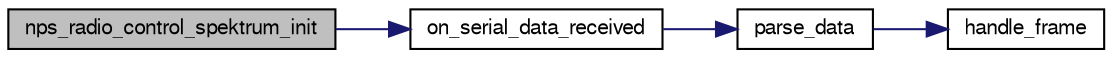 digraph "nps_radio_control_spektrum_init"
{
  edge [fontname="FreeSans",fontsize="10",labelfontname="FreeSans",labelfontsize="10"];
  node [fontname="FreeSans",fontsize="10",shape=record];
  rankdir="LR";
  Node1 [label="nps_radio_control_spektrum_init",height=0.2,width=0.4,color="black", fillcolor="grey75", style="filled", fontcolor="black"];
  Node1 -> Node2 [color="midnightblue",fontsize="10",style="solid",fontname="FreeSans"];
  Node2 [label="on_serial_data_received",height=0.2,width=0.4,color="black", fillcolor="white", style="filled",URL="$nps__radio__control__spektrum_8c.html#a96e61646754bf2df198da01db1a0349f"];
  Node2 -> Node3 [color="midnightblue",fontsize="10",style="solid",fontname="FreeSans"];
  Node3 [label="parse_data",height=0.2,width=0.4,color="black", fillcolor="white", style="filled",URL="$nps__radio__control__spektrum_8c.html#aa1a478ee9c3837d8cb5aa3a856f81463"];
  Node3 -> Node4 [color="midnightblue",fontsize="10",style="solid",fontname="FreeSans"];
  Node4 [label="handle_frame",height=0.2,width=0.4,color="black", fillcolor="white", style="filled",URL="$nps__radio__control__spektrum_8c.html#a4d2d41d6a739ed6c32a752699660c355"];
}
